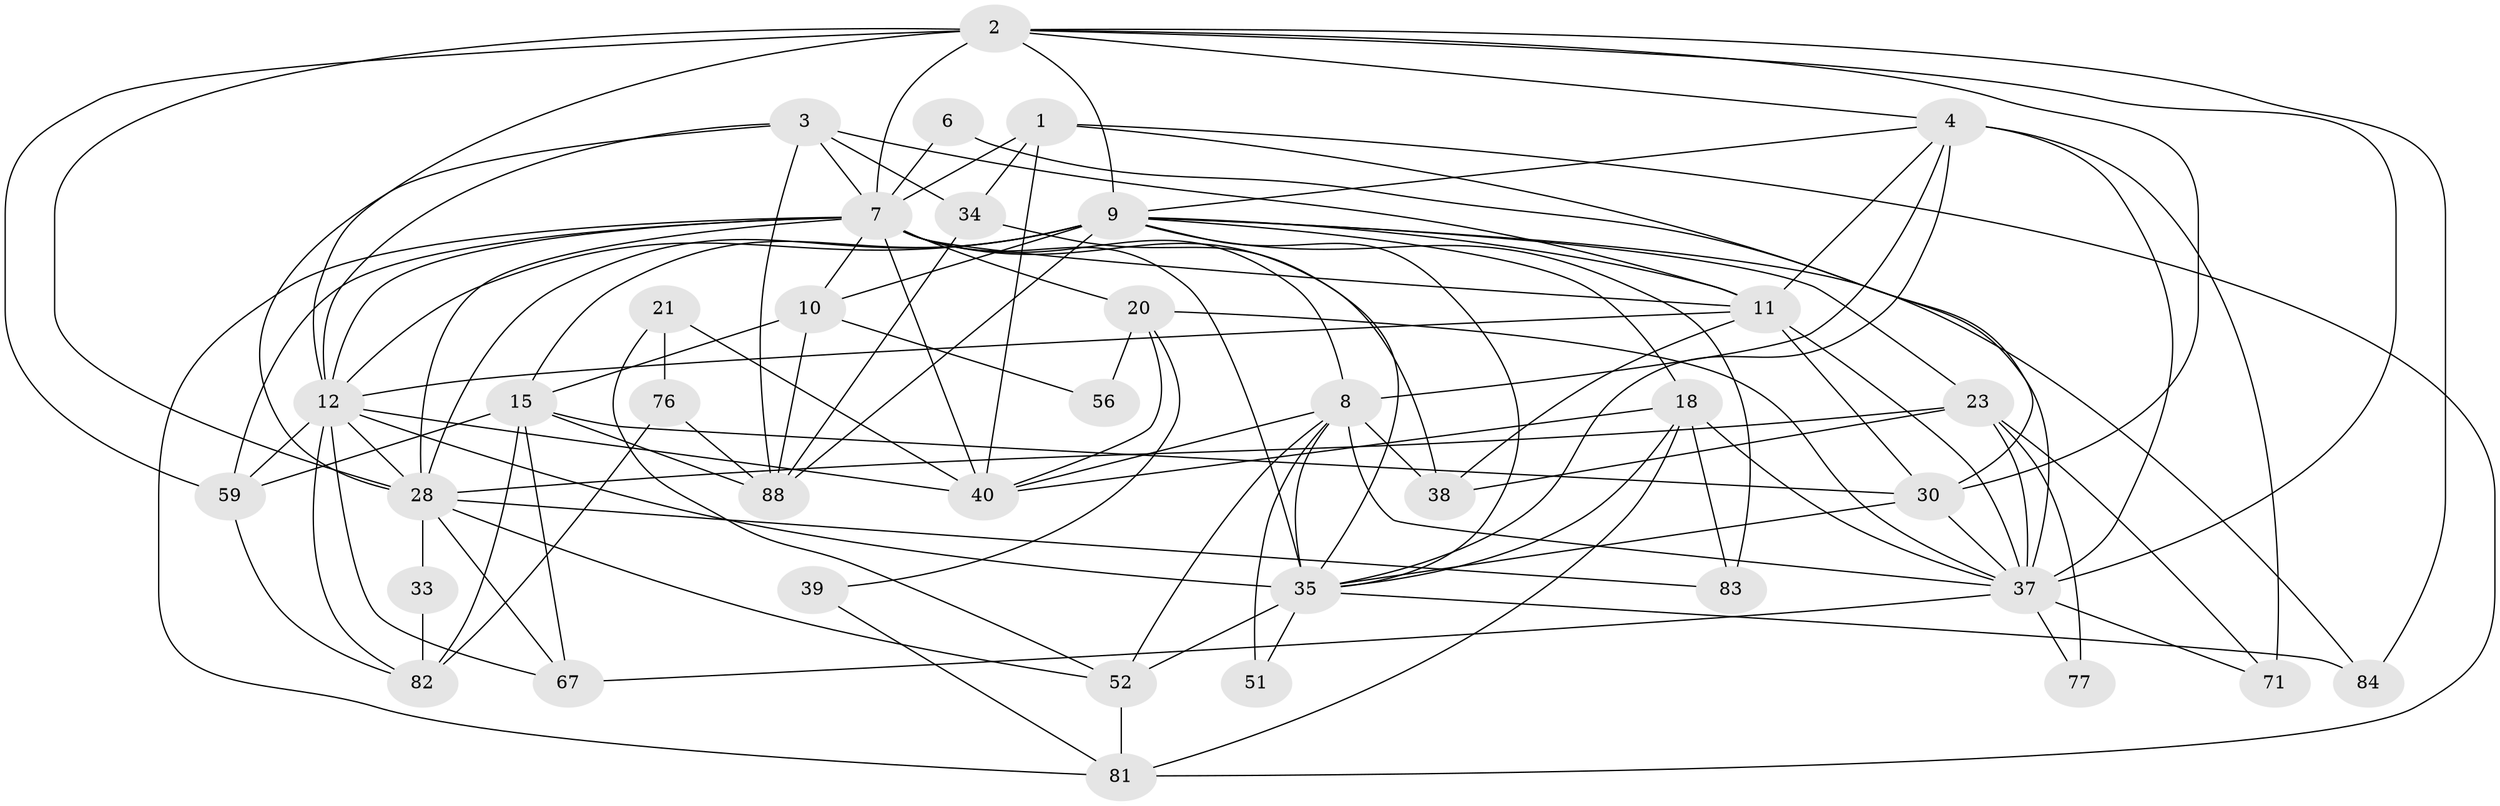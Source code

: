 // original degree distribution, {2: 0.1368421052631579, 7: 0.031578947368421054, 3: 0.2, 5: 0.18947368421052632, 4: 0.3473684210526316, 6: 0.09473684210526316}
// Generated by graph-tools (version 1.1) at 2025/18/03/04/25 18:18:30]
// undirected, 38 vertices, 111 edges
graph export_dot {
graph [start="1"]
  node [color=gray90,style=filled];
  1 [super="+5+92"];
  2 [super="+78"];
  3 [super="+58+57"];
  4 [super="+44+73"];
  6;
  7 [super="+24+14+27+16+75"];
  8 [super="+89+13"];
  9 [super="+80+17"];
  10 [super="+36"];
  11 [super="+90+74+49"];
  12 [super="+26+19"];
  15 [super="+41+70+53"];
  18 [super="+22+43"];
  20 [super="+79"];
  21;
  23 [super="+94+65"];
  28 [super="+32+48"];
  30 [super="+72"];
  33;
  34;
  35 [super="+47"];
  37 [super="+61"];
  38 [super="+54"];
  39;
  40 [super="+50"];
  51;
  52 [super="+69+86"];
  56;
  59;
  67;
  71;
  76;
  77;
  81;
  82 [super="+87"];
  83;
  84;
  88;
  1 -- 81;
  1 -- 30;
  1 -- 40;
  1 -- 34;
  1 -- 7 [weight=2];
  2 -- 59;
  2 -- 84;
  2 -- 7 [weight=2];
  2 -- 12;
  2 -- 4;
  2 -- 37;
  2 -- 9;
  2 -- 28;
  2 -- 30;
  3 -- 88;
  3 -- 34;
  3 -- 11 [weight=2];
  3 -- 12;
  3 -- 7;
  3 -- 28;
  4 -- 71;
  4 -- 8 [weight=2];
  4 -- 11;
  4 -- 35;
  4 -- 37;
  4 -- 9;
  6 -- 7;
  6 -- 37;
  7 -- 38;
  7 -- 59;
  7 -- 20 [weight=2];
  7 -- 35;
  7 -- 28 [weight=3];
  7 -- 40;
  7 -- 10;
  7 -- 81;
  7 -- 12;
  7 -- 8 [weight=2];
  7 -- 11;
  8 -- 35;
  8 -- 37;
  8 -- 51;
  8 -- 52;
  8 -- 40;
  8 -- 38;
  9 -- 11;
  9 -- 15 [weight=2];
  9 -- 83;
  9 -- 84;
  9 -- 23 [weight=2];
  9 -- 88;
  9 -- 10;
  9 -- 35;
  9 -- 12 [weight=2];
  9 -- 18;
  9 -- 28 [weight=2];
  10 -- 88;
  10 -- 15 [weight=2];
  10 -- 56;
  11 -- 12;
  11 -- 30;
  11 -- 38;
  11 -- 37;
  12 -- 67;
  12 -- 35;
  12 -- 82;
  12 -- 59;
  12 -- 40;
  12 -- 28;
  15 -- 67;
  15 -- 30;
  15 -- 82;
  15 -- 88;
  15 -- 59;
  18 -- 83;
  18 -- 40 [weight=2];
  18 -- 37;
  18 -- 81;
  18 -- 35;
  20 -- 40;
  20 -- 37;
  20 -- 39;
  20 -- 56;
  21 -- 52;
  21 -- 76;
  21 -- 40 [weight=2];
  23 -- 77;
  23 -- 38;
  23 -- 71;
  23 -- 28;
  23 -- 37;
  28 -- 67;
  28 -- 33;
  28 -- 52;
  28 -- 83;
  30 -- 35;
  30 -- 37;
  33 -- 82;
  34 -- 88;
  34 -- 35;
  35 -- 51;
  35 -- 52 [weight=2];
  35 -- 84;
  37 -- 67;
  37 -- 71;
  37 -- 77;
  39 -- 81;
  52 -- 81;
  59 -- 82;
  76 -- 88;
  76 -- 82;
}
